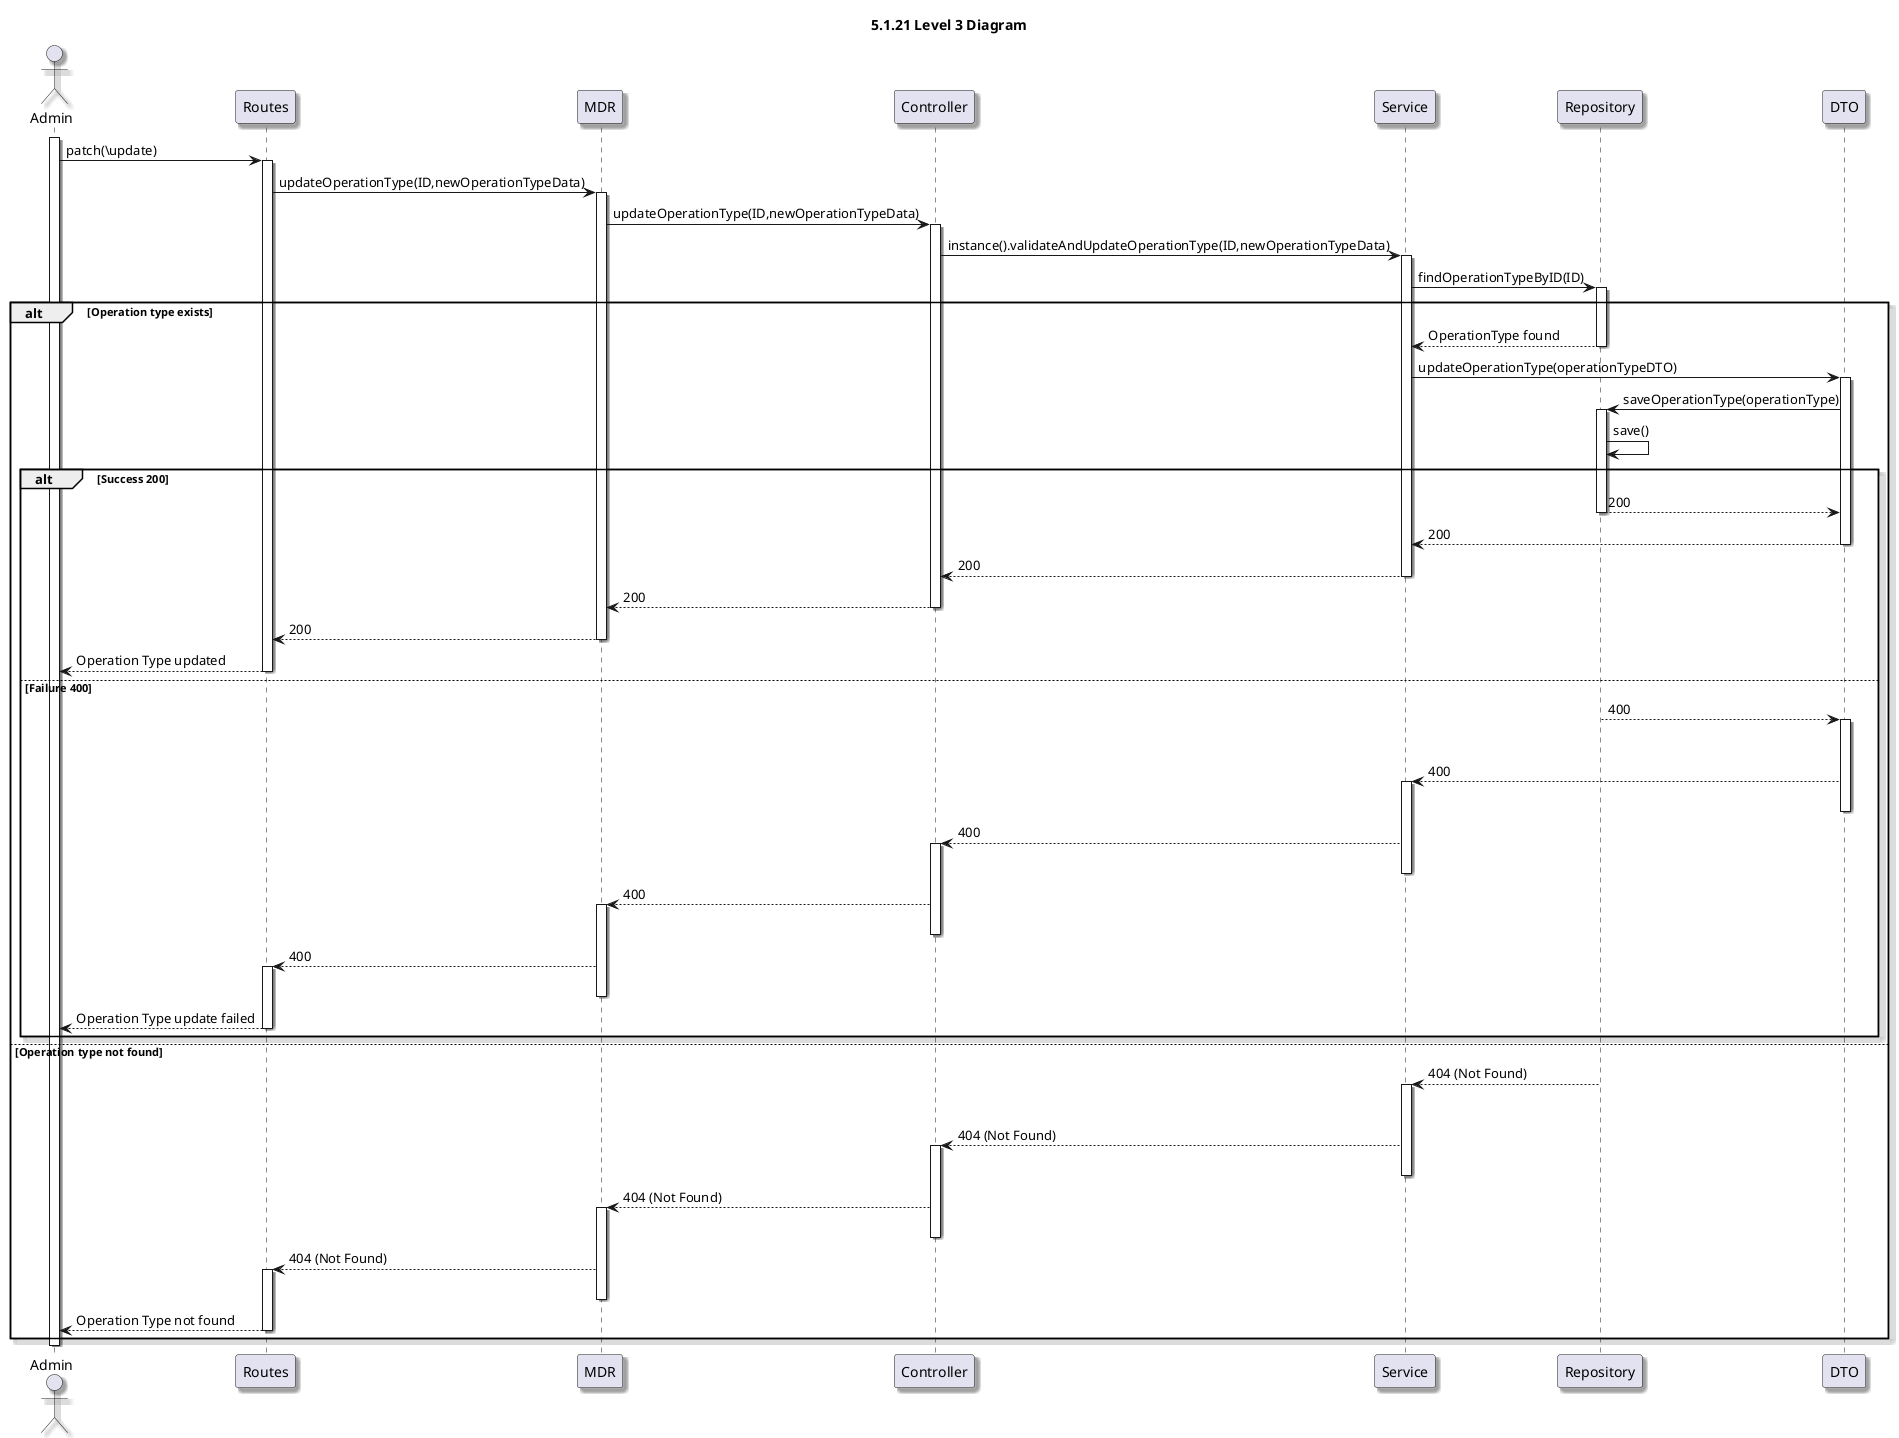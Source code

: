@startuml level_3
skinparam handwritten false
skinparam monochrome false
skinparam packageStyle rect
skinparam shadowing true
title 5.1.21 Level 3 Diagram

actor Admin as AD

activate AD
AD -> Routes: patch(\update)
activate Routes
Routes -> MDR: updateOperationType(ID,newOperationTypeData)
activate MDR
MDR -> Controller: updateOperationType(ID,newOperationTypeData)
activate Controller
Controller -> Service: instance().validateAndUpdateOperationType(ID,newOperationTypeData)
activate Service


Service -> Repository: findOperationTypeByID(ID)
activate Repository
alt Operation type exists
    Repository --> Service: OperationType found
    deactivate Repository
    Service -> DTO: updateOperationType(operationTypeDTO)
    activate DTO
    DTO -> Repository: saveOperationType(operationType)
    activate Repository
    Repository -> Repository: save()
    
    alt Success 200
        Repository --> DTO: 200
        deactivate Repository
        DTO --> Service: 200
        deactivate DTO
        Service --> Controller: 200
        deactivate Service
        Controller --> MDR: 200
        deactivate Controller
        MDR --> Routes: 200
        deactivate MDR
        Routes --> AD: Operation Type updated
        deactivate Routes
    else Failure 400
        Repository --> DTO: 400
        activate DTO
        deactivate Repository
        DTO --> Service: 400
        activate Service
        deactivate DTO
        Service --> Controller: 400
        activate Controller
        deactivate Service
        Controller --> MDR: 400
        activate MDR
        deactivate Controller
        MDR --> Routes: 400
        activate Routes
        deactivate MDR
        Routes --> AD: Operation Type update failed
        deactivate Routes
    end
else Operation type not found
    Repository --> Service: 404 (Not Found)
    activate Service
    deactivate Repository
    Service --> Controller: 404 (Not Found)
    activate Controller
    deactivate Service
    Controller --> MDR: 404 (Not Found)
    activate MDR
    deactivate Controller
    MDR --> Routes: 404 (Not Found)
    activate Routes
    deactivate MDR
    Routes --> AD: Operation Type not found
    deactivate Routes
end
deactivate AD

@enduml
